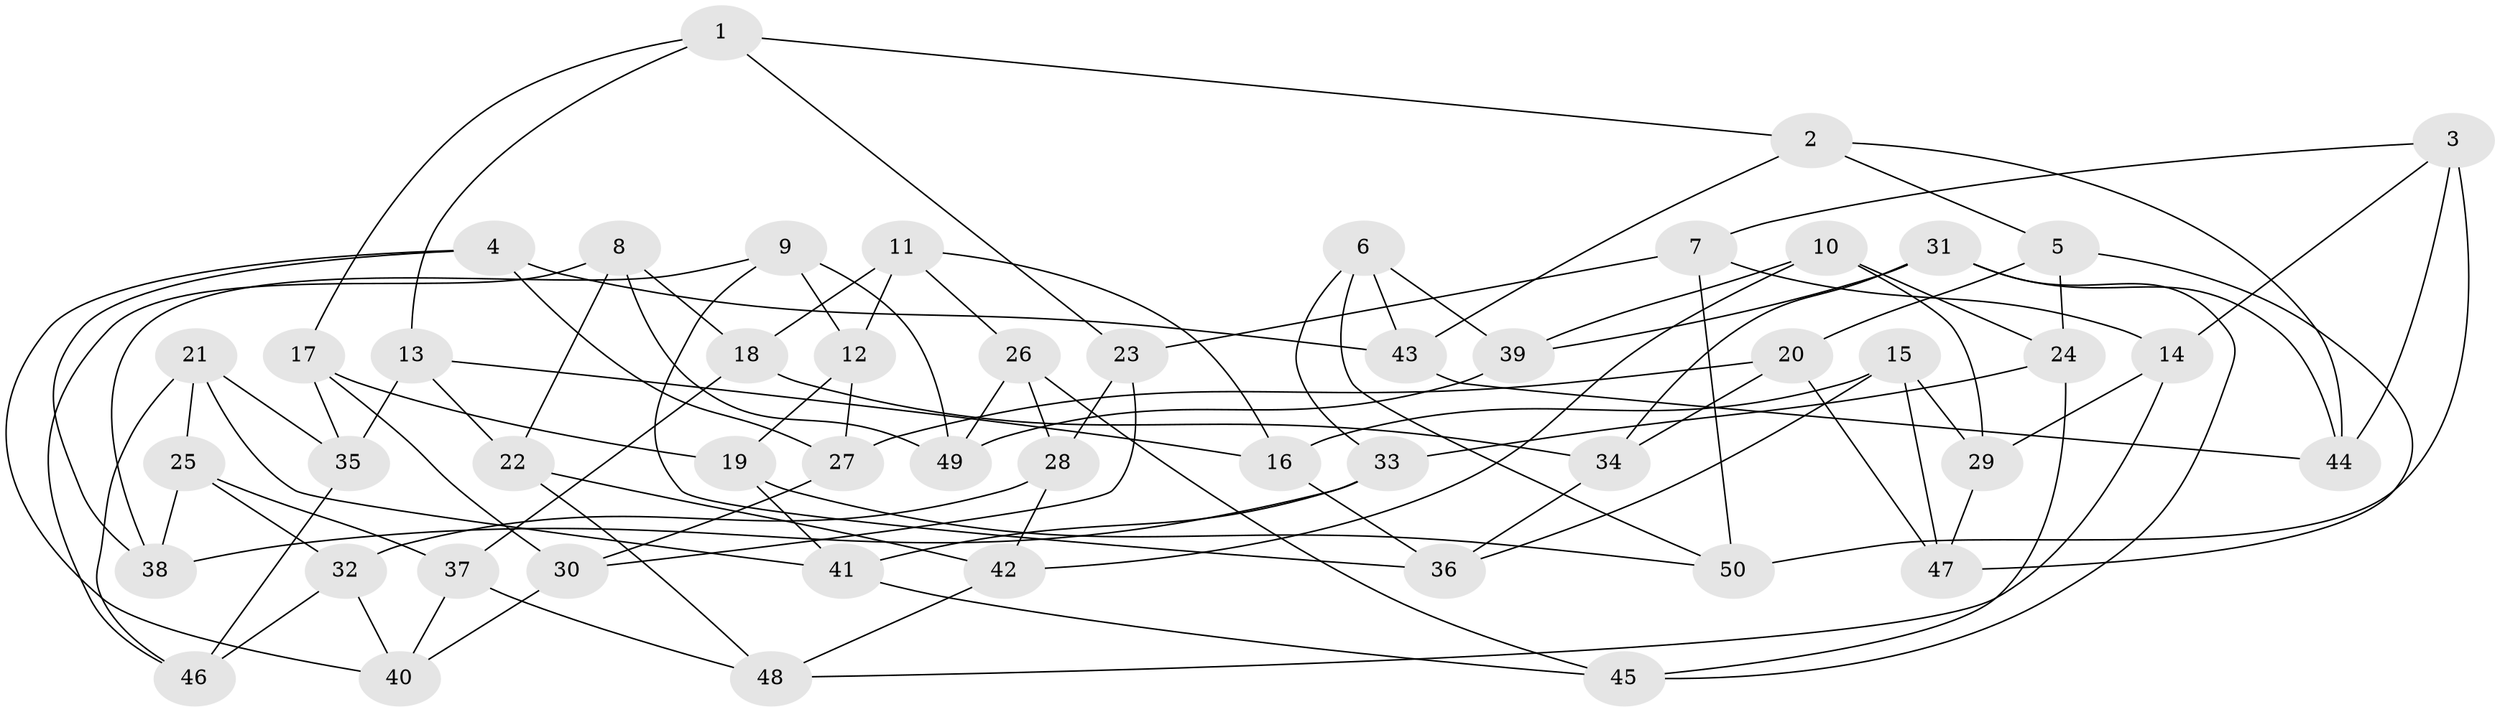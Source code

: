 // Generated by graph-tools (version 1.1) at 2025/03/03/09/25 03:03:04]
// undirected, 50 vertices, 100 edges
graph export_dot {
graph [start="1"]
  node [color=gray90,style=filled];
  1;
  2;
  3;
  4;
  5;
  6;
  7;
  8;
  9;
  10;
  11;
  12;
  13;
  14;
  15;
  16;
  17;
  18;
  19;
  20;
  21;
  22;
  23;
  24;
  25;
  26;
  27;
  28;
  29;
  30;
  31;
  32;
  33;
  34;
  35;
  36;
  37;
  38;
  39;
  40;
  41;
  42;
  43;
  44;
  45;
  46;
  47;
  48;
  49;
  50;
  1 -- 23;
  1 -- 13;
  1 -- 2;
  1 -- 17;
  2 -- 44;
  2 -- 5;
  2 -- 43;
  3 -- 50;
  3 -- 14;
  3 -- 44;
  3 -- 7;
  4 -- 43;
  4 -- 38;
  4 -- 27;
  4 -- 40;
  5 -- 24;
  5 -- 20;
  5 -- 47;
  6 -- 43;
  6 -- 33;
  6 -- 50;
  6 -- 39;
  7 -- 14;
  7 -- 50;
  7 -- 23;
  8 -- 22;
  8 -- 49;
  8 -- 18;
  8 -- 46;
  9 -- 36;
  9 -- 49;
  9 -- 38;
  9 -- 12;
  10 -- 29;
  10 -- 24;
  10 -- 39;
  10 -- 42;
  11 -- 12;
  11 -- 26;
  11 -- 16;
  11 -- 18;
  12 -- 19;
  12 -- 27;
  13 -- 35;
  13 -- 22;
  13 -- 16;
  14 -- 29;
  14 -- 48;
  15 -- 29;
  15 -- 16;
  15 -- 36;
  15 -- 47;
  16 -- 36;
  17 -- 35;
  17 -- 19;
  17 -- 30;
  18 -- 34;
  18 -- 37;
  19 -- 50;
  19 -- 41;
  20 -- 34;
  20 -- 47;
  20 -- 27;
  21 -- 41;
  21 -- 46;
  21 -- 25;
  21 -- 35;
  22 -- 48;
  22 -- 42;
  23 -- 28;
  23 -- 30;
  24 -- 33;
  24 -- 45;
  25 -- 38;
  25 -- 37;
  25 -- 32;
  26 -- 49;
  26 -- 45;
  26 -- 28;
  27 -- 30;
  28 -- 32;
  28 -- 42;
  29 -- 47;
  30 -- 40;
  31 -- 34;
  31 -- 45;
  31 -- 39;
  31 -- 44;
  32 -- 40;
  32 -- 46;
  33 -- 38;
  33 -- 41;
  34 -- 36;
  35 -- 46;
  37 -- 48;
  37 -- 40;
  39 -- 49;
  41 -- 45;
  42 -- 48;
  43 -- 44;
}
